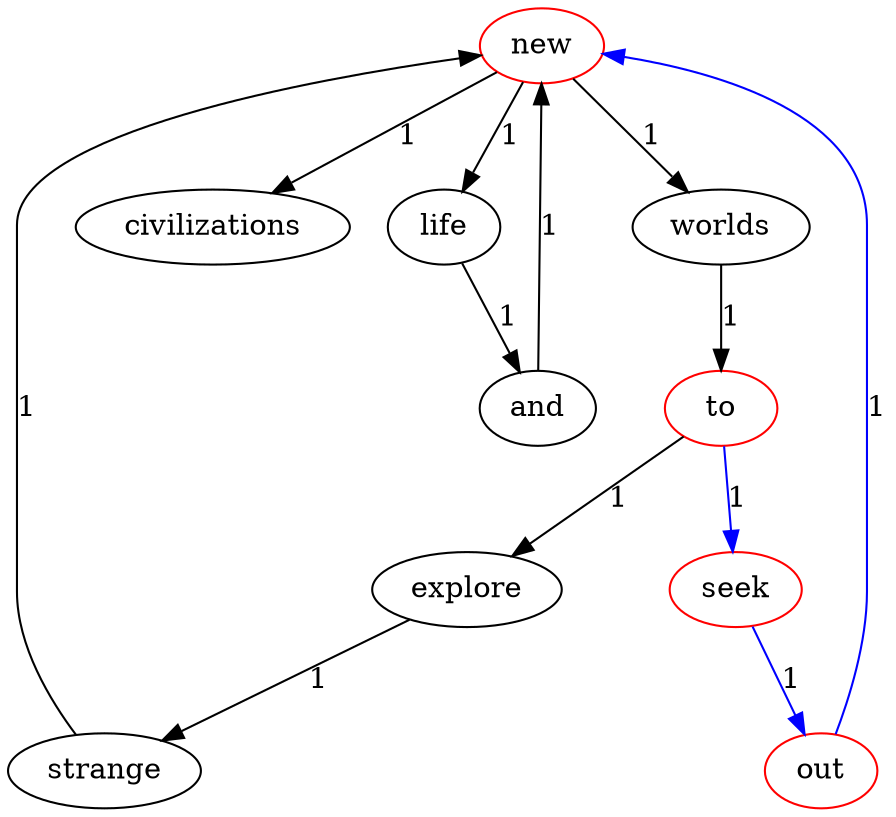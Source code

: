 digraph G{
new [color=red];
worlds;
explore;
and;
to [color=red];
civilizations;
seek [color=red];
life;
strange;
out [color=red];
new->worlds[label=1];
new->civilizations[label=1];
new->life[label=1];
worlds->to[label=1];
explore->strange[label=1];
and->new[label=1];
to->explore[label=1];
to->seek[label=1, color=blue];
seek->out[label=1, color=blue];
strange->new[label=1];
life->and[label=1];
out->new[label=1, color=blue];
}
